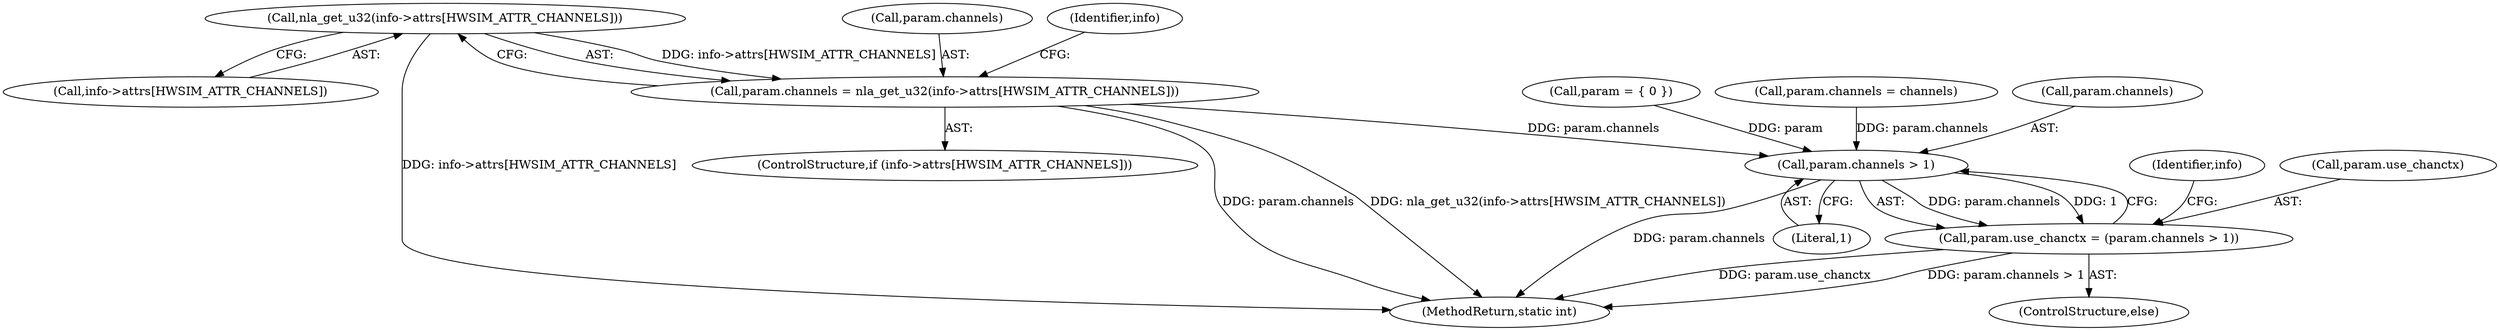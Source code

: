 digraph "0_linux_0ddcff49b672239dda94d70d0fcf50317a9f4b51@array" {
"1000154" [label="(Call,nla_get_u32(info->attrs[HWSIM_ATTR_CHANNELS]))"];
"1000150" [label="(Call,param.channels = nla_get_u32(info->attrs[HWSIM_ATTR_CHANNELS]))"];
"1000224" [label="(Call,param.channels > 1)"];
"1000220" [label="(Call,param.use_chanctx = (param.channels > 1))"];
"1000144" [label="(ControlStructure,if (info->attrs[HWSIM_ATTR_CHANNELS]))"];
"1000155" [label="(Call,info->attrs[HWSIM_ATTR_CHANNELS])"];
"1000105" [label="(Call,param = { 0 })"];
"1000150" [label="(Call,param.channels = nla_get_u32(info->attrs[HWSIM_ATTR_CHANNELS]))"];
"1000220" [label="(Call,param.use_chanctx = (param.channels > 1))"];
"1000130" [label="(Call,param.channels = channels)"];
"1000219" [label="(ControlStructure,else)"];
"1000228" [label="(Literal,1)"];
"1000232" [label="(Identifier,info)"];
"1000225" [label="(Call,param.channels)"];
"1000289" [label="(MethodReturn,static int)"];
"1000224" [label="(Call,param.channels > 1)"];
"1000221" [label="(Call,param.use_chanctx)"];
"1000154" [label="(Call,nla_get_u32(info->attrs[HWSIM_ATTR_CHANNELS]))"];
"1000151" [label="(Call,param.channels)"];
"1000163" [label="(Identifier,info)"];
"1000154" -> "1000150"  [label="AST: "];
"1000154" -> "1000155"  [label="CFG: "];
"1000155" -> "1000154"  [label="AST: "];
"1000150" -> "1000154"  [label="CFG: "];
"1000154" -> "1000289"  [label="DDG: info->attrs[HWSIM_ATTR_CHANNELS]"];
"1000154" -> "1000150"  [label="DDG: info->attrs[HWSIM_ATTR_CHANNELS]"];
"1000150" -> "1000144"  [label="AST: "];
"1000151" -> "1000150"  [label="AST: "];
"1000163" -> "1000150"  [label="CFG: "];
"1000150" -> "1000289"  [label="DDG: param.channels"];
"1000150" -> "1000289"  [label="DDG: nla_get_u32(info->attrs[HWSIM_ATTR_CHANNELS])"];
"1000150" -> "1000224"  [label="DDG: param.channels"];
"1000224" -> "1000220"  [label="AST: "];
"1000224" -> "1000228"  [label="CFG: "];
"1000225" -> "1000224"  [label="AST: "];
"1000228" -> "1000224"  [label="AST: "];
"1000220" -> "1000224"  [label="CFG: "];
"1000224" -> "1000289"  [label="DDG: param.channels"];
"1000224" -> "1000220"  [label="DDG: param.channels"];
"1000224" -> "1000220"  [label="DDG: 1"];
"1000105" -> "1000224"  [label="DDG: param"];
"1000130" -> "1000224"  [label="DDG: param.channels"];
"1000220" -> "1000219"  [label="AST: "];
"1000221" -> "1000220"  [label="AST: "];
"1000232" -> "1000220"  [label="CFG: "];
"1000220" -> "1000289"  [label="DDG: param.use_chanctx"];
"1000220" -> "1000289"  [label="DDG: param.channels > 1"];
}
